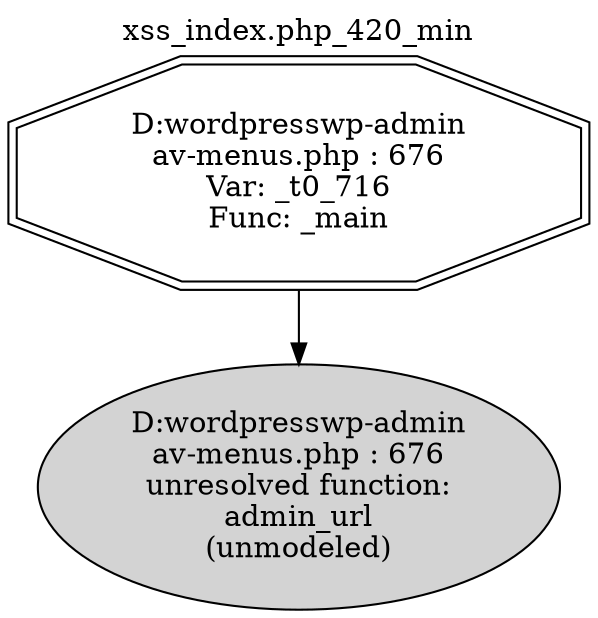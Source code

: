 digraph cfg {
  label="xss_index.php_420_min";
  labelloc=t;
  n1 [shape=doubleoctagon, label="D:\wordpress\wp-admin\nav-menus.php : 676\nVar: _t0_716\nFunc: _main\n"];
  n2 [shape=ellipse, label="D:\wordpress\wp-admin\nav-menus.php : 676\nunresolved function:\nadmin_url\n(unmodeled)\n",style=filled];
  n1 -> n2;
}
